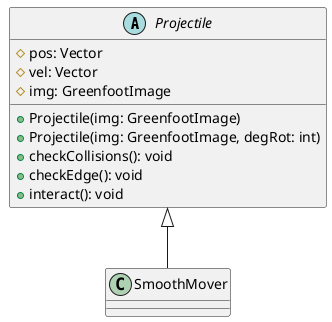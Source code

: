 @startuml

abstract class Projectile
class SmoothMover

Projectile <|-- SmoothMover

Projectile : #pos: Vector
Projectile : #vel: Vector
Projectile : #img: GreenfootImage

Projectile : +Projectile(img: GreenfootImage)
Projectile : +Projectile(img: GreenfootImage, degRot: int)

Projectile : +checkCollisions(): void
Projectile : +checkEdge(): void
Projectile : +interact(): void

@enduml